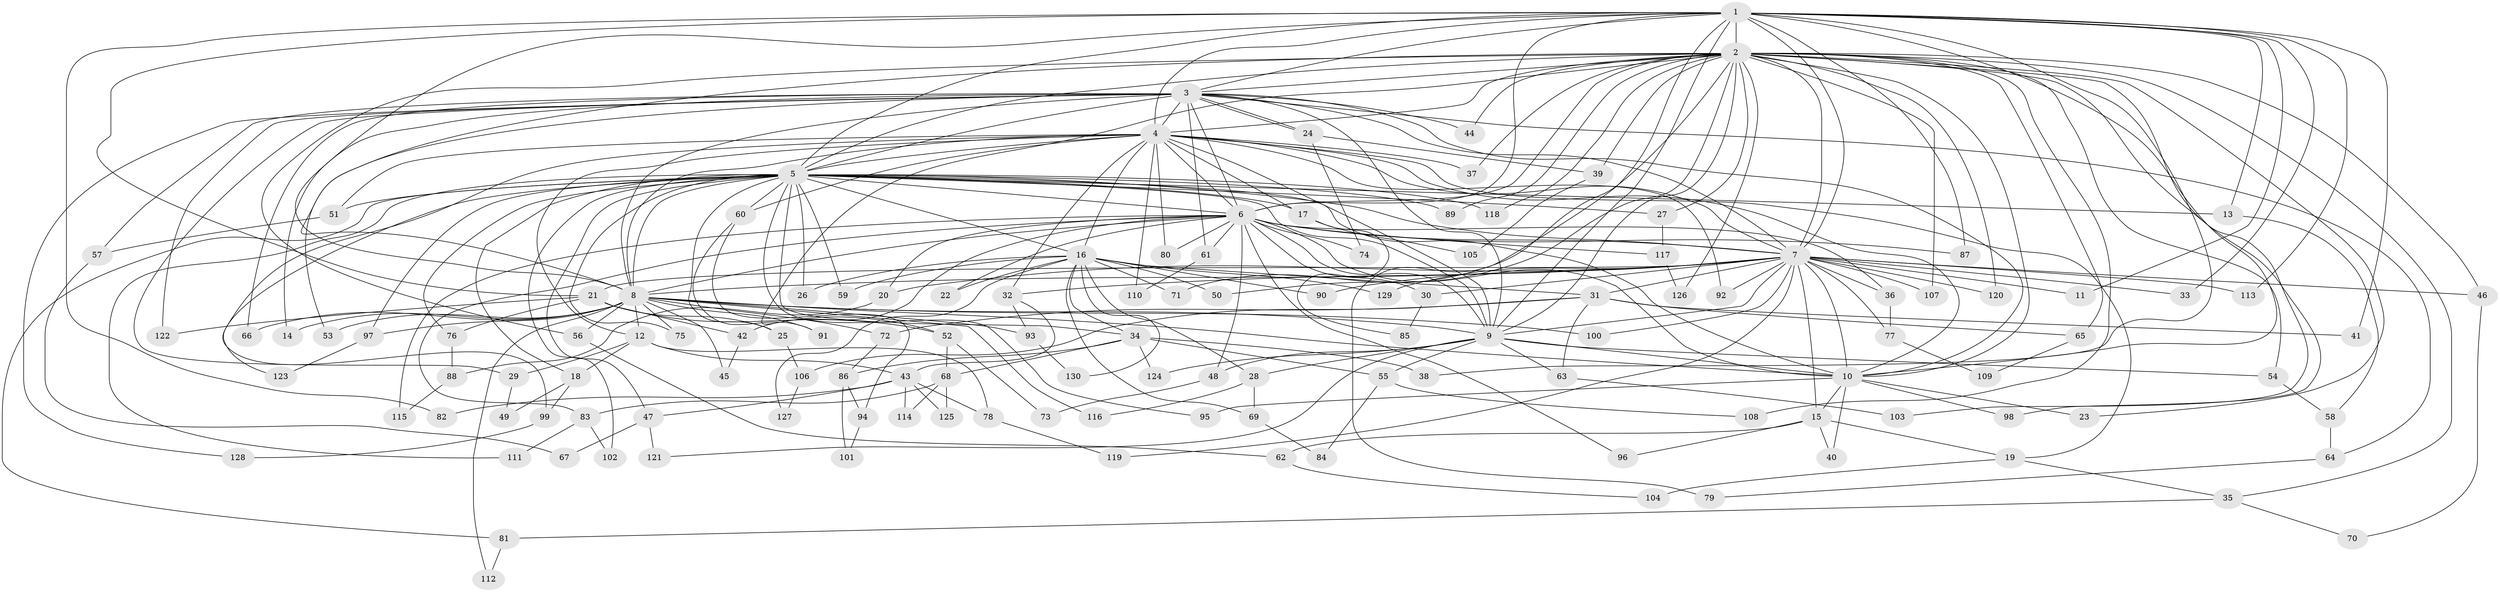 // coarse degree distribution, {35: 0.0196078431372549, 31: 0.00980392156862745, 17: 0.00980392156862745, 19: 0.0196078431372549, 10: 0.0196078431372549, 2: 0.5588235294117647, 6: 0.0196078431372549, 7: 0.029411764705882353, 15: 0.00980392156862745, 4: 0.09803921568627451, 5: 0.00980392156862745, 3: 0.17647058823529413, 8: 0.00980392156862745, 1: 0.00980392156862745}
// Generated by graph-tools (version 1.1) at 2025/41/03/06/25 10:41:33]
// undirected, 130 vertices, 285 edges
graph export_dot {
graph [start="1"]
  node [color=gray90,style=filled];
  1;
  2;
  3;
  4;
  5;
  6;
  7;
  8;
  9;
  10;
  11;
  12;
  13;
  14;
  15;
  16;
  17;
  18;
  19;
  20;
  21;
  22;
  23;
  24;
  25;
  26;
  27;
  28;
  29;
  30;
  31;
  32;
  33;
  34;
  35;
  36;
  37;
  38;
  39;
  40;
  41;
  42;
  43;
  44;
  45;
  46;
  47;
  48;
  49;
  50;
  51;
  52;
  53;
  54;
  55;
  56;
  57;
  58;
  59;
  60;
  61;
  62;
  63;
  64;
  65;
  66;
  67;
  68;
  69;
  70;
  71;
  72;
  73;
  74;
  75;
  76;
  77;
  78;
  79;
  80;
  81;
  82;
  83;
  84;
  85;
  86;
  87;
  88;
  89;
  90;
  91;
  92;
  93;
  94;
  95;
  96;
  97;
  98;
  99;
  100;
  101;
  102;
  103;
  104;
  105;
  106;
  107;
  108;
  109;
  110;
  111;
  112;
  113;
  114;
  115;
  116;
  117;
  118;
  119;
  120;
  121;
  122;
  123;
  124;
  125;
  126;
  127;
  128;
  129;
  130;
  1 -- 2;
  1 -- 3;
  1 -- 4;
  1 -- 5;
  1 -- 6;
  1 -- 7;
  1 -- 8;
  1 -- 9;
  1 -- 10;
  1 -- 11;
  1 -- 13;
  1 -- 21;
  1 -- 33;
  1 -- 38;
  1 -- 41;
  1 -- 79;
  1 -- 82;
  1 -- 87;
  1 -- 113;
  2 -- 3;
  2 -- 4;
  2 -- 5;
  2 -- 6;
  2 -- 7;
  2 -- 8;
  2 -- 9;
  2 -- 10;
  2 -- 23;
  2 -- 27;
  2 -- 35;
  2 -- 37;
  2 -- 39;
  2 -- 44;
  2 -- 46;
  2 -- 50;
  2 -- 52;
  2 -- 54;
  2 -- 56;
  2 -- 65;
  2 -- 71;
  2 -- 89;
  2 -- 98;
  2 -- 103;
  2 -- 107;
  2 -- 108;
  2 -- 118;
  2 -- 120;
  2 -- 126;
  3 -- 4;
  3 -- 5;
  3 -- 6;
  3 -- 7;
  3 -- 8;
  3 -- 9;
  3 -- 10;
  3 -- 14;
  3 -- 24;
  3 -- 24;
  3 -- 29;
  3 -- 44;
  3 -- 53;
  3 -- 57;
  3 -- 61;
  3 -- 64;
  3 -- 66;
  3 -- 122;
  3 -- 128;
  4 -- 5;
  4 -- 6;
  4 -- 7;
  4 -- 8;
  4 -- 9;
  4 -- 10;
  4 -- 12;
  4 -- 16;
  4 -- 17;
  4 -- 19;
  4 -- 32;
  4 -- 37;
  4 -- 51;
  4 -- 60;
  4 -- 80;
  4 -- 92;
  4 -- 99;
  4 -- 110;
  5 -- 6;
  5 -- 7;
  5 -- 8;
  5 -- 9;
  5 -- 10;
  5 -- 13;
  5 -- 16;
  5 -- 17;
  5 -- 18;
  5 -- 25;
  5 -- 26;
  5 -- 27;
  5 -- 34;
  5 -- 47;
  5 -- 51;
  5 -- 59;
  5 -- 60;
  5 -- 75;
  5 -- 76;
  5 -- 81;
  5 -- 89;
  5 -- 95;
  5 -- 97;
  5 -- 102;
  5 -- 111;
  5 -- 118;
  5 -- 123;
  6 -- 7;
  6 -- 8;
  6 -- 9;
  6 -- 10;
  6 -- 20;
  6 -- 22;
  6 -- 30;
  6 -- 36;
  6 -- 42;
  6 -- 48;
  6 -- 61;
  6 -- 74;
  6 -- 80;
  6 -- 83;
  6 -- 87;
  6 -- 96;
  6 -- 115;
  6 -- 117;
  7 -- 8;
  7 -- 9;
  7 -- 10;
  7 -- 11;
  7 -- 15;
  7 -- 20;
  7 -- 21;
  7 -- 30;
  7 -- 31;
  7 -- 32;
  7 -- 33;
  7 -- 36;
  7 -- 46;
  7 -- 77;
  7 -- 90;
  7 -- 92;
  7 -- 100;
  7 -- 107;
  7 -- 113;
  7 -- 119;
  7 -- 120;
  7 -- 129;
  8 -- 9;
  8 -- 10;
  8 -- 12;
  8 -- 14;
  8 -- 45;
  8 -- 53;
  8 -- 56;
  8 -- 66;
  8 -- 72;
  8 -- 75;
  8 -- 91;
  8 -- 93;
  8 -- 97;
  8 -- 100;
  8 -- 112;
  8 -- 116;
  9 -- 10;
  9 -- 28;
  9 -- 48;
  9 -- 54;
  9 -- 55;
  9 -- 63;
  9 -- 121;
  9 -- 124;
  10 -- 15;
  10 -- 23;
  10 -- 40;
  10 -- 95;
  10 -- 98;
  12 -- 18;
  12 -- 29;
  12 -- 43;
  12 -- 78;
  13 -- 58;
  15 -- 19;
  15 -- 40;
  15 -- 62;
  15 -- 96;
  16 -- 22;
  16 -- 26;
  16 -- 28;
  16 -- 31;
  16 -- 34;
  16 -- 50;
  16 -- 59;
  16 -- 69;
  16 -- 71;
  16 -- 90;
  16 -- 127;
  16 -- 129;
  16 -- 130;
  17 -- 85;
  17 -- 105;
  18 -- 49;
  18 -- 99;
  19 -- 35;
  19 -- 104;
  20 -- 88;
  21 -- 25;
  21 -- 42;
  21 -- 52;
  21 -- 76;
  21 -- 122;
  24 -- 39;
  24 -- 74;
  25 -- 106;
  27 -- 117;
  28 -- 69;
  28 -- 116;
  29 -- 49;
  30 -- 85;
  31 -- 41;
  31 -- 63;
  31 -- 65;
  31 -- 72;
  31 -- 106;
  32 -- 43;
  32 -- 93;
  34 -- 38;
  34 -- 55;
  34 -- 68;
  34 -- 86;
  34 -- 124;
  35 -- 70;
  35 -- 81;
  36 -- 77;
  39 -- 105;
  42 -- 45;
  43 -- 47;
  43 -- 78;
  43 -- 82;
  43 -- 114;
  43 -- 125;
  46 -- 70;
  47 -- 67;
  47 -- 121;
  48 -- 73;
  51 -- 57;
  52 -- 68;
  52 -- 73;
  54 -- 58;
  55 -- 84;
  55 -- 108;
  56 -- 62;
  57 -- 67;
  58 -- 64;
  60 -- 91;
  60 -- 94;
  61 -- 110;
  62 -- 104;
  63 -- 103;
  64 -- 79;
  65 -- 109;
  68 -- 83;
  68 -- 114;
  68 -- 125;
  69 -- 84;
  72 -- 86;
  76 -- 88;
  77 -- 109;
  78 -- 119;
  81 -- 112;
  83 -- 102;
  83 -- 111;
  86 -- 94;
  86 -- 101;
  88 -- 115;
  93 -- 130;
  94 -- 101;
  97 -- 123;
  99 -- 128;
  106 -- 127;
  117 -- 126;
}
